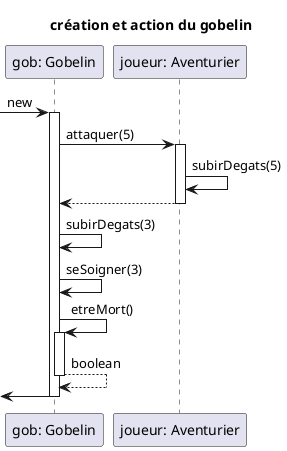@startuml
title création et action du gobelin

participant "gob: Gobelin" as gob
participant "joueur: Aventurier" as joueur

[-> gob : new
activate  gob
    gob -> joueur : attaquer(5)
    activate joueur
        joueur -> joueur : subirDegats(5)
        joueur --> gob 
    deactivate joueur
    gob -> gob : subirDegats(3)
    gob -> gob : seSoigner(3)
    gob -> gob : etreMort()
    activate  gob
        gob --> gob : boolean
    deactivate gob    
[<- gob
deactivate gob
@enduml